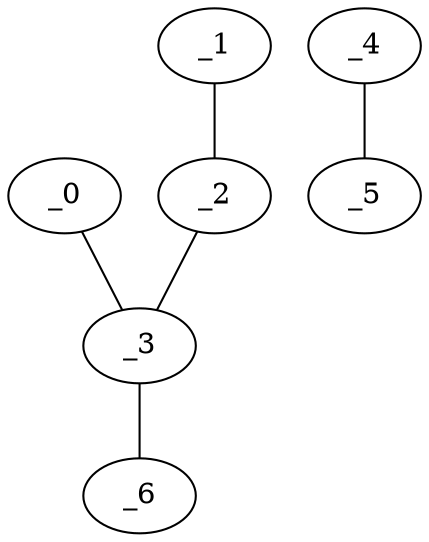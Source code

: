 graph EP1_0135 {
	_0	 [x="2.13078",
		y="2.77877"];
	_3	 [x="0.73",
		y="2.73"];
	_0 -- _3;
	_1	 [x="2.24884",
		y="0.802349"];
	_2	 [x="0.75492",
		y="0.821788"];
	_1 -- _2;
	_2 -- _3;
	_6	 [x="0.533053",
		y="1.59368"];
	_3 -- _6;
	_4	 [x="0.699361",
		y="1.786"];
	_5	 [x="1.79217",
		y="1.75442"];
	_4 -- _5;
}
